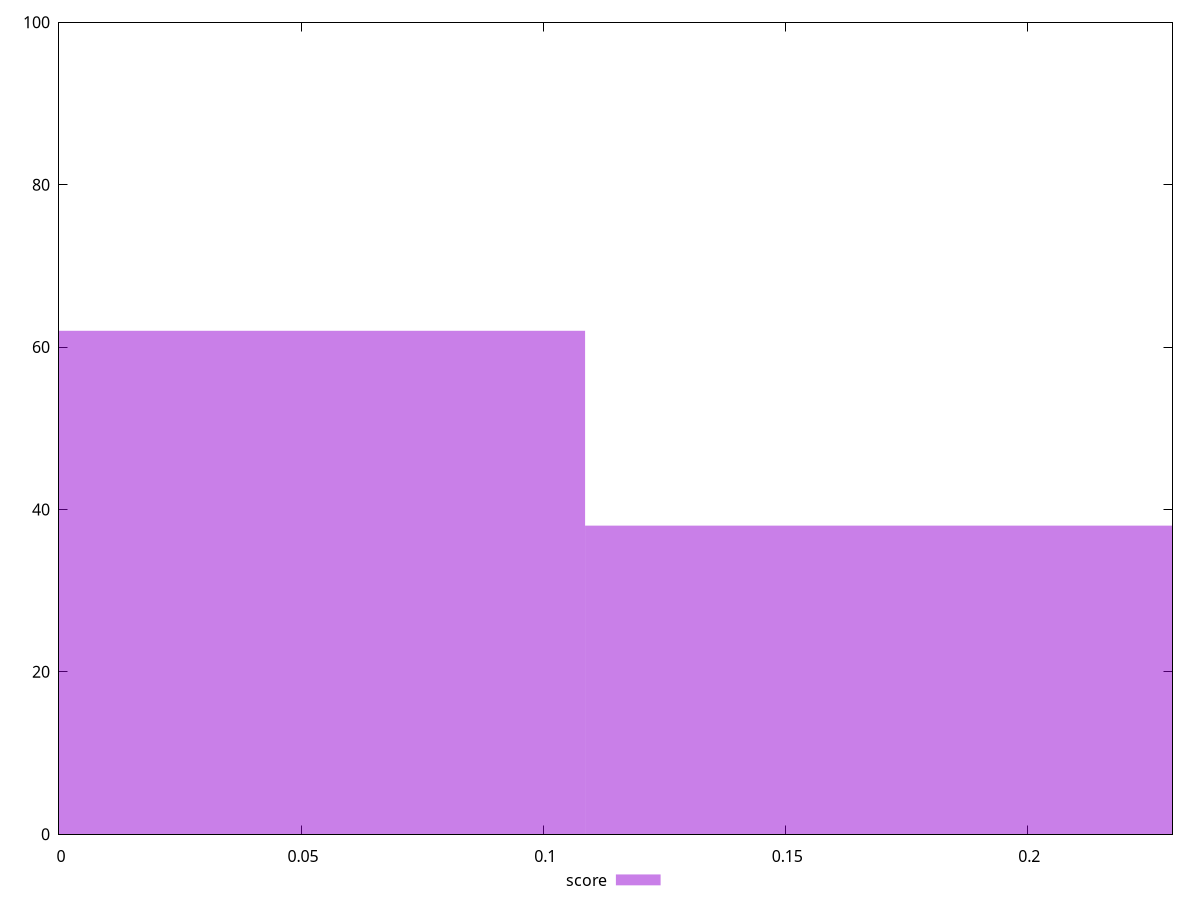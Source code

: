 reset

$score <<EOF
0 62
0.21733526820812438 38
EOF

set key outside below
set boxwidth 0.21733526820812438
set xrange [0:0.23]
set yrange [0:100]
set trange [0:100]
set style fill transparent solid 0.5 noborder
set terminal svg size 640, 490 enhanced background rgb 'white'
set output "report_00019_2021-02-10T18-14-37.922Z//cumulative-layout-shift/samples/pages+cached+noadtech+nomedia/score/histogram.svg"

plot $score title "score" with boxes

reset
